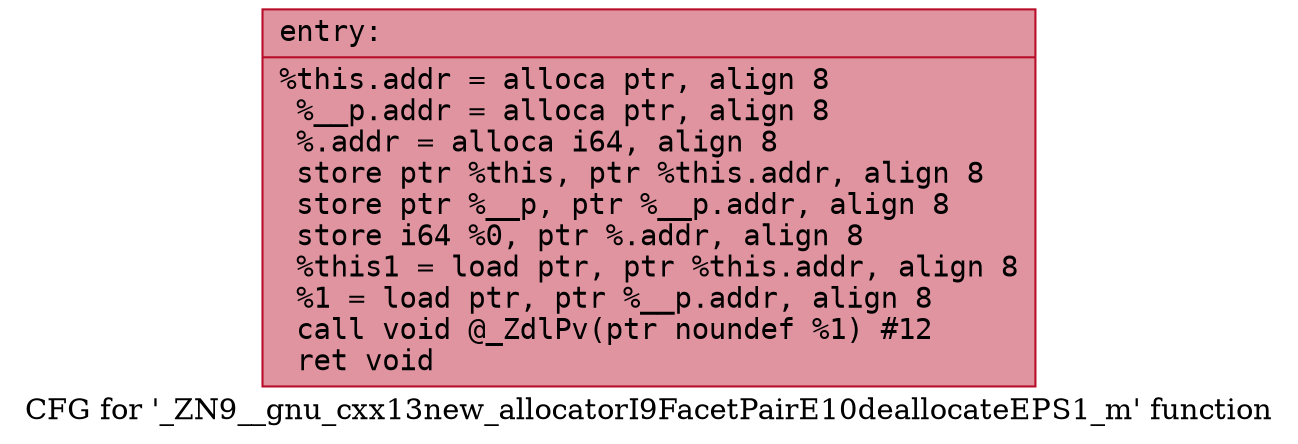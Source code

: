 digraph "CFG for '_ZN9__gnu_cxx13new_allocatorI9FacetPairE10deallocateEPS1_m' function" {
	label="CFG for '_ZN9__gnu_cxx13new_allocatorI9FacetPairE10deallocateEPS1_m' function";

	Node0x5606e01440c0 [shape=record,color="#b70d28ff", style=filled, fillcolor="#b70d2870" fontname="Courier",label="{entry:\l|  %this.addr = alloca ptr, align 8\l  %__p.addr = alloca ptr, align 8\l  %.addr = alloca i64, align 8\l  store ptr %this, ptr %this.addr, align 8\l  store ptr %__p, ptr %__p.addr, align 8\l  store i64 %0, ptr %.addr, align 8\l  %this1 = load ptr, ptr %this.addr, align 8\l  %1 = load ptr, ptr %__p.addr, align 8\l  call void @_ZdlPv(ptr noundef %1) #12\l  ret void\l}"];
}
